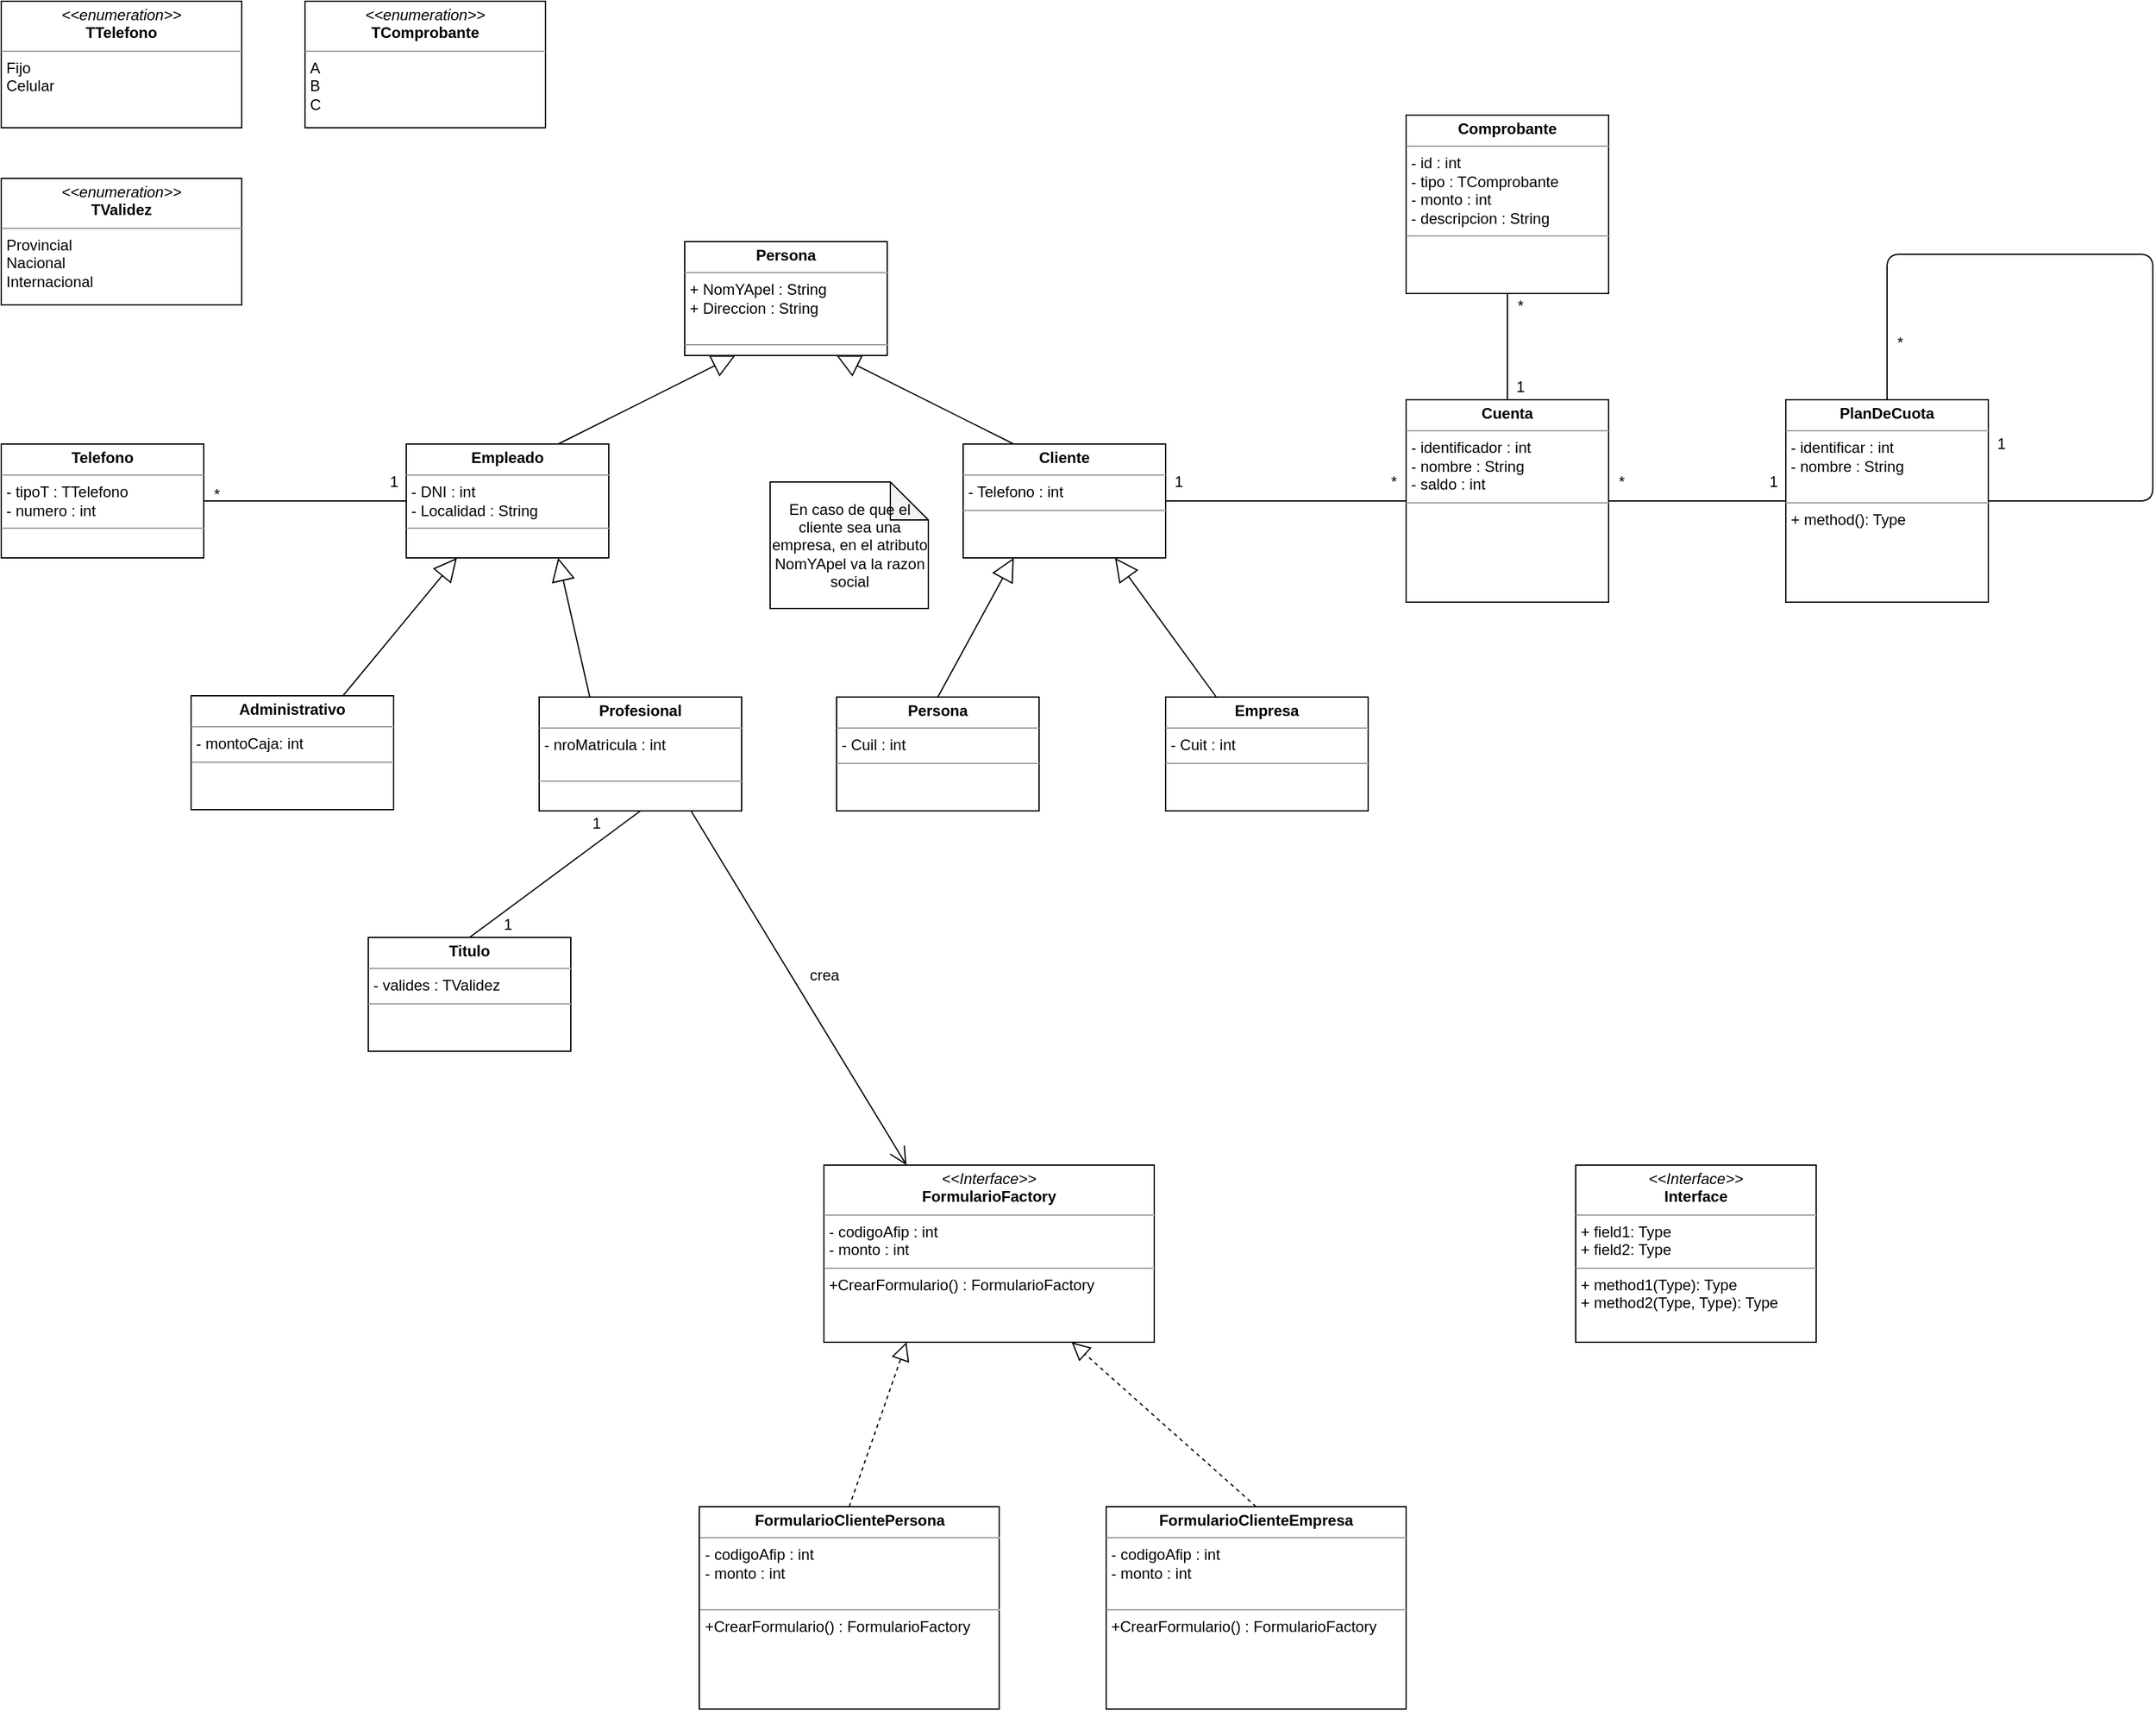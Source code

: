 <mxfile version="14.7.4" type="github">
  <diagram name="Page-1" id="c4acf3e9-155e-7222-9cf6-157b1a14988f">
    <mxGraphModel dx="2790" dy="2544" grid="1" gridSize="10" guides="1" tooltips="1" connect="1" arrows="1" fold="1" page="1" pageScale="1" pageWidth="850" pageHeight="1100" background="none" math="0" shadow="0">
      <root>
        <mxCell id="0" />
        <mxCell id="1" parent="0" />
        <mxCell id="xygB0VnPQsvzj4-QFH4z-1" value="&lt;p style=&quot;margin: 0px ; margin-top: 4px ; text-align: center&quot;&gt;&lt;b&gt;Persona&lt;/b&gt;&lt;/p&gt;&lt;hr size=&quot;1&quot;&gt;&lt;p style=&quot;margin: 0px ; margin-left: 4px&quot;&gt;+ NomYApel : String&lt;/p&gt;&lt;p style=&quot;margin: 0px ; margin-left: 4px&quot;&gt;+ Direccion : String&lt;/p&gt;&lt;p style=&quot;margin: 0px ; margin-left: 4px&quot;&gt;&lt;br&gt;&lt;/p&gt;&lt;hr size=&quot;1&quot;&gt;&lt;p style=&quot;margin: 0px ; margin-left: 4px&quot;&gt;&lt;br&gt;&lt;/p&gt;" style="verticalAlign=top;align=left;overflow=fill;fontSize=12;fontFamily=Helvetica;html=1;" vertex="1" parent="1">
          <mxGeometry x="380" y="40" width="160" height="90" as="geometry" />
        </mxCell>
        <mxCell id="xygB0VnPQsvzj4-QFH4z-4" value="&lt;p style=&quot;margin: 0px ; margin-top: 4px ; text-align: center&quot;&gt;&lt;b&gt;Empleado&lt;/b&gt;&lt;/p&gt;&lt;hr size=&quot;1&quot;&gt;&lt;p style=&quot;margin: 0px ; margin-left: 4px&quot;&gt;- DNI : int&lt;/p&gt;&lt;p style=&quot;margin: 0px ; margin-left: 4px&quot;&gt;- Localidad : String&lt;/p&gt;&lt;hr size=&quot;1&quot;&gt;&lt;p style=&quot;margin: 0px ; margin-left: 4px&quot;&gt;&lt;br&gt;&lt;/p&gt;" style="verticalAlign=top;align=left;overflow=fill;fontSize=12;fontFamily=Helvetica;html=1;" vertex="1" parent="1">
          <mxGeometry x="160" y="200" width="160" height="90" as="geometry" />
        </mxCell>
        <mxCell id="xygB0VnPQsvzj4-QFH4z-5" value="&lt;p style=&quot;margin: 0px ; margin-top: 4px ; text-align: center&quot;&gt;&lt;b&gt;Cliente&lt;/b&gt;&lt;/p&gt;&lt;hr size=&quot;1&quot;&gt;&lt;p style=&quot;margin: 0px ; margin-left: 4px&quot;&gt;- Telefono : int&lt;/p&gt;&lt;hr size=&quot;1&quot;&gt;&lt;p style=&quot;margin: 0px ; margin-left: 4px&quot;&gt;&lt;br&gt;&lt;/p&gt;" style="verticalAlign=top;align=left;overflow=fill;fontSize=12;fontFamily=Helvetica;html=1;" vertex="1" parent="1">
          <mxGeometry x="600" y="200" width="160" height="90" as="geometry" />
        </mxCell>
        <mxCell id="xygB0VnPQsvzj4-QFH4z-6" value="" style="endArrow=block;endSize=16;endFill=0;html=1;entryX=0.75;entryY=1;entryDx=0;entryDy=0;exitX=0.25;exitY=0;exitDx=0;exitDy=0;" edge="1" parent="1" source="xygB0VnPQsvzj4-QFH4z-5" target="xygB0VnPQsvzj4-QFH4z-1">
          <mxGeometry width="160" relative="1" as="geometry">
            <mxPoint x="470" y="390" as="sourcePoint" />
            <mxPoint x="630" y="390" as="targetPoint" />
          </mxGeometry>
        </mxCell>
        <mxCell id="xygB0VnPQsvzj4-QFH4z-8" value="" style="endArrow=block;endSize=16;endFill=0;html=1;entryX=0.25;entryY=1;entryDx=0;entryDy=0;exitX=0.75;exitY=0;exitDx=0;exitDy=0;" edge="1" parent="1" source="xygB0VnPQsvzj4-QFH4z-4" target="xygB0VnPQsvzj4-QFH4z-1">
          <mxGeometry width="160" relative="1" as="geometry">
            <mxPoint x="480" y="400" as="sourcePoint" />
            <mxPoint x="640" y="400" as="targetPoint" />
          </mxGeometry>
        </mxCell>
        <mxCell id="xygB0VnPQsvzj4-QFH4z-9" value="&lt;p style=&quot;margin: 0px ; margin-top: 4px ; text-align: center&quot;&gt;&lt;b&gt;Persona&lt;/b&gt;&lt;/p&gt;&lt;hr size=&quot;1&quot;&gt;&lt;p style=&quot;margin: 0px ; margin-left: 4px&quot;&gt;- Cuil : int&lt;/p&gt;&lt;hr size=&quot;1&quot;&gt;&lt;p style=&quot;margin: 0px ; margin-left: 4px&quot;&gt;&lt;br&gt;&lt;/p&gt;" style="verticalAlign=top;align=left;overflow=fill;fontSize=12;fontFamily=Helvetica;html=1;" vertex="1" parent="1">
          <mxGeometry x="500" y="400" width="160" height="90" as="geometry" />
        </mxCell>
        <mxCell id="xygB0VnPQsvzj4-QFH4z-10" value="&lt;p style=&quot;margin: 0px ; margin-top: 4px ; text-align: center&quot;&gt;&lt;b&gt;Empresa&lt;/b&gt;&lt;/p&gt;&lt;hr size=&quot;1&quot;&gt;&lt;p style=&quot;margin: 0px ; margin-left: 4px&quot;&gt;- Cuit : int&lt;/p&gt;&lt;hr size=&quot;1&quot;&gt;&lt;p style=&quot;margin: 0px ; margin-left: 4px&quot;&gt;&lt;br&gt;&lt;/p&gt;" style="verticalAlign=top;align=left;overflow=fill;fontSize=12;fontFamily=Helvetica;html=1;" vertex="1" parent="1">
          <mxGeometry x="760" y="400" width="160" height="90" as="geometry" />
        </mxCell>
        <mxCell id="xygB0VnPQsvzj4-QFH4z-11" value="" style="endArrow=block;endSize=16;endFill=0;html=1;entryX=0.75;entryY=1;entryDx=0;entryDy=0;exitX=0.25;exitY=0;exitDx=0;exitDy=0;" edge="1" parent="1" source="xygB0VnPQsvzj4-QFH4z-10" target="xygB0VnPQsvzj4-QFH4z-5">
          <mxGeometry width="160" relative="1" as="geometry">
            <mxPoint x="580" y="540" as="sourcePoint" />
            <mxPoint x="740" y="540" as="targetPoint" />
          </mxGeometry>
        </mxCell>
        <mxCell id="xygB0VnPQsvzj4-QFH4z-13" value="" style="endArrow=block;endSize=16;endFill=0;html=1;entryX=0.25;entryY=1;entryDx=0;entryDy=0;exitX=0.5;exitY=0;exitDx=0;exitDy=0;" edge="1" parent="1" source="xygB0VnPQsvzj4-QFH4z-9" target="xygB0VnPQsvzj4-QFH4z-5">
          <mxGeometry width="160" relative="1" as="geometry">
            <mxPoint x="590" y="550" as="sourcePoint" />
            <mxPoint x="750" y="550" as="targetPoint" />
          </mxGeometry>
        </mxCell>
        <mxCell id="xygB0VnPQsvzj4-QFH4z-14" value="En caso de que el cliente sea una empresa, en el atributo NomYApel va la razon social" style="shape=note;whiteSpace=wrap;html=1;backgroundOutline=1;darkOpacity=0.05;" vertex="1" parent="1">
          <mxGeometry x="447.5" y="230" width="125" height="100" as="geometry" />
        </mxCell>
        <mxCell id="xygB0VnPQsvzj4-QFH4z-16" value="&lt;p style=&quot;margin: 0px ; margin-top: 4px ; text-align: center&quot;&gt;&lt;b&gt;Telefono&lt;/b&gt;&lt;/p&gt;&lt;hr size=&quot;1&quot;&gt;&lt;p style=&quot;margin: 0px ; margin-left: 4px&quot;&gt;- tipoT : TTelefono&lt;/p&gt;&lt;p style=&quot;margin: 0px ; margin-left: 4px&quot;&gt;- numero : int&lt;/p&gt;&lt;hr size=&quot;1&quot;&gt;&lt;p style=&quot;margin: 0px ; margin-left: 4px&quot;&gt;&lt;br&gt;&lt;/p&gt;" style="verticalAlign=top;align=left;overflow=fill;fontSize=12;fontFamily=Helvetica;html=1;" vertex="1" parent="1">
          <mxGeometry x="-160" y="200" width="160" height="90" as="geometry" />
        </mxCell>
        <mxCell id="xygB0VnPQsvzj4-QFH4z-17" value="" style="endArrow=none;html=1;entryX=0;entryY=0.5;entryDx=0;entryDy=0;exitX=1;exitY=0.5;exitDx=0;exitDy=0;" edge="1" parent="1" source="xygB0VnPQsvzj4-QFH4z-16" target="xygB0VnPQsvzj4-QFH4z-4">
          <mxGeometry width="50" height="50" relative="1" as="geometry">
            <mxPoint x="160" y="500" as="sourcePoint" />
            <mxPoint x="210" y="450" as="targetPoint" />
          </mxGeometry>
        </mxCell>
        <mxCell id="xygB0VnPQsvzj4-QFH4z-18" value="*" style="text;html=1;align=center;verticalAlign=middle;resizable=0;points=[];autosize=1;strokeColor=none;" vertex="1" parent="1">
          <mxGeometry y="230" width="20" height="20" as="geometry" />
        </mxCell>
        <mxCell id="xygB0VnPQsvzj4-QFH4z-19" value="1" style="text;html=1;align=center;verticalAlign=middle;resizable=0;points=[];autosize=1;strokeColor=none;" vertex="1" parent="1">
          <mxGeometry x="140" y="220" width="20" height="20" as="geometry" />
        </mxCell>
        <mxCell id="xygB0VnPQsvzj4-QFH4z-22" value="&lt;p style=&quot;margin: 0px ; margin-top: 4px ; text-align: center&quot;&gt;&lt;b&gt;Cuenta&lt;/b&gt;&lt;/p&gt;&lt;hr size=&quot;1&quot;&gt;&lt;p style=&quot;margin: 0px ; margin-left: 4px&quot;&gt;- identificador : int&lt;/p&gt;&lt;p style=&quot;margin: 0px ; margin-left: 4px&quot;&gt;- nombre : String&lt;/p&gt;&lt;p style=&quot;margin: 0px ; margin-left: 4px&quot;&gt;- saldo : int&lt;/p&gt;&lt;hr size=&quot;1&quot;&gt;&lt;p style=&quot;margin: 0px ; margin-left: 4px&quot;&gt;&lt;br&gt;&lt;/p&gt;" style="verticalAlign=top;align=left;overflow=fill;fontSize=12;fontFamily=Helvetica;html=1;" vertex="1" parent="1">
          <mxGeometry x="950" y="165" width="160" height="160" as="geometry" />
        </mxCell>
        <mxCell id="xygB0VnPQsvzj4-QFH4z-23" value="&lt;p style=&quot;margin: 0px ; margin-top: 4px ; text-align: center&quot;&gt;&lt;b&gt;PlanDeCuota&lt;/b&gt;&lt;/p&gt;&lt;hr size=&quot;1&quot;&gt;&lt;p style=&quot;margin: 0px ; margin-left: 4px&quot;&gt;- identificar : int&lt;/p&gt;&lt;p style=&quot;margin: 0px ; margin-left: 4px&quot;&gt;- nombre : String&lt;/p&gt;&lt;p style=&quot;margin: 0px ; margin-left: 4px&quot;&gt;&lt;br&gt;&lt;/p&gt;&lt;hr size=&quot;1&quot;&gt;&lt;p style=&quot;margin: 0px ; margin-left: 4px&quot;&gt;+ method(): Type&lt;/p&gt;" style="verticalAlign=top;align=left;overflow=fill;fontSize=12;fontFamily=Helvetica;html=1;" vertex="1" parent="1">
          <mxGeometry x="1250" y="165" width="160" height="160" as="geometry" />
        </mxCell>
        <mxCell id="xygB0VnPQsvzj4-QFH4z-24" value="" style="endArrow=none;html=1;entryX=0;entryY=0.5;entryDx=0;entryDy=0;exitX=1;exitY=0.5;exitDx=0;exitDy=0;" edge="1" parent="1" source="xygB0VnPQsvzj4-QFH4z-22" target="xygB0VnPQsvzj4-QFH4z-23">
          <mxGeometry width="50" height="50" relative="1" as="geometry">
            <mxPoint x="1150" y="400" as="sourcePoint" />
            <mxPoint x="1200" y="350" as="targetPoint" />
          </mxGeometry>
        </mxCell>
        <mxCell id="xygB0VnPQsvzj4-QFH4z-25" value="*" style="text;html=1;align=center;verticalAlign=middle;resizable=0;points=[];autosize=1;strokeColor=none;" vertex="1" parent="1">
          <mxGeometry x="1110" y="220" width="20" height="20" as="geometry" />
        </mxCell>
        <mxCell id="xygB0VnPQsvzj4-QFH4z-26" value="1" style="text;html=1;align=center;verticalAlign=middle;resizable=0;points=[];autosize=1;strokeColor=none;" vertex="1" parent="1">
          <mxGeometry x="1230" y="220" width="20" height="20" as="geometry" />
        </mxCell>
        <mxCell id="xygB0VnPQsvzj4-QFH4z-27" value="" style="endArrow=none;html=1;entryX=1;entryY=0.5;entryDx=0;entryDy=0;exitX=0.5;exitY=0;exitDx=0;exitDy=0;" edge="1" parent="1" source="xygB0VnPQsvzj4-QFH4z-23" target="xygB0VnPQsvzj4-QFH4z-23">
          <mxGeometry width="50" height="50" relative="1" as="geometry">
            <mxPoint x="1280" y="340" as="sourcePoint" />
            <mxPoint x="1330" y="290" as="targetPoint" />
            <Array as="points">
              <mxPoint x="1330" y="50" />
              <mxPoint x="1430" y="50" />
              <mxPoint x="1540" y="50" />
              <mxPoint x="1540" y="130" />
              <mxPoint x="1540" y="210" />
              <mxPoint x="1540" y="245" />
            </Array>
          </mxGeometry>
        </mxCell>
        <mxCell id="xygB0VnPQsvzj4-QFH4z-28" value="*" style="text;html=1;align=center;verticalAlign=middle;resizable=0;points=[];autosize=1;strokeColor=none;" vertex="1" parent="1">
          <mxGeometry x="1330" y="110" width="20" height="20" as="geometry" />
        </mxCell>
        <mxCell id="xygB0VnPQsvzj4-QFH4z-29" value="1" style="text;html=1;align=center;verticalAlign=middle;resizable=0;points=[];autosize=1;strokeColor=none;" vertex="1" parent="1">
          <mxGeometry x="1410" y="190" width="20" height="20" as="geometry" />
        </mxCell>
        <mxCell id="xygB0VnPQsvzj4-QFH4z-30" value="" style="endArrow=none;html=1;exitX=1;exitY=0.5;exitDx=0;exitDy=0;entryX=0;entryY=0.5;entryDx=0;entryDy=0;" edge="1" parent="1" source="xygB0VnPQsvzj4-QFH4z-5" target="xygB0VnPQsvzj4-QFH4z-22">
          <mxGeometry width="50" height="50" relative="1" as="geometry">
            <mxPoint x="980" y="280" as="sourcePoint" />
            <mxPoint x="1030" y="230" as="targetPoint" />
          </mxGeometry>
        </mxCell>
        <mxCell id="xygB0VnPQsvzj4-QFH4z-33" value="&lt;p style=&quot;margin: 0px ; margin-top: 4px ; text-align: center&quot;&gt;&lt;b&gt;Comprobante&lt;/b&gt;&lt;/p&gt;&lt;hr size=&quot;1&quot;&gt;&lt;p style=&quot;margin: 0px ; margin-left: 4px&quot;&gt;- id : int&lt;/p&gt;&lt;p style=&quot;margin: 0px ; margin-left: 4px&quot;&gt;- tipo : TComprobante&lt;/p&gt;&lt;p style=&quot;margin: 0px ; margin-left: 4px&quot;&gt;- monto : int&lt;/p&gt;&lt;p style=&quot;margin: 0px ; margin-left: 4px&quot;&gt;- descripcion : String&lt;/p&gt;&lt;hr size=&quot;1&quot;&gt;&lt;p style=&quot;margin: 0px ; margin-left: 4px&quot;&gt;&lt;br&gt;&lt;/p&gt;" style="verticalAlign=top;align=left;overflow=fill;fontSize=12;fontFamily=Helvetica;html=1;" vertex="1" parent="1">
          <mxGeometry x="950" y="-60" width="160" height="141" as="geometry" />
        </mxCell>
        <mxCell id="xygB0VnPQsvzj4-QFH4z-34" value="" style="endArrow=none;html=1;entryX=0.5;entryY=1;entryDx=0;entryDy=0;exitX=0.5;exitY=0;exitDx=0;exitDy=0;" edge="1" parent="1" source="xygB0VnPQsvzj4-QFH4z-22" target="xygB0VnPQsvzj4-QFH4z-33">
          <mxGeometry width="50" height="50" relative="1" as="geometry">
            <mxPoint x="1100" y="280" as="sourcePoint" />
            <mxPoint x="1150" y="230" as="targetPoint" />
          </mxGeometry>
        </mxCell>
        <mxCell id="xygB0VnPQsvzj4-QFH4z-35" value="1" style="text;html=1;align=center;verticalAlign=middle;resizable=0;points=[];autosize=1;strokeColor=none;" vertex="1" parent="1">
          <mxGeometry x="1030" y="145" width="20" height="20" as="geometry" />
        </mxCell>
        <mxCell id="xygB0VnPQsvzj4-QFH4z-36" value="*" style="text;html=1;align=center;verticalAlign=middle;resizable=0;points=[];autosize=1;strokeColor=none;" vertex="1" parent="1">
          <mxGeometry x="1030" y="81" width="20" height="20" as="geometry" />
        </mxCell>
        <mxCell id="xygB0VnPQsvzj4-QFH4z-37" value="&lt;p style=&quot;margin: 0px ; margin-top: 4px ; text-align: center&quot;&gt;&lt;b&gt;Administrativo&lt;/b&gt;&lt;/p&gt;&lt;hr size=&quot;1&quot;&gt;&lt;p style=&quot;margin: 0px ; margin-left: 4px&quot;&gt;- montoCaja: int&lt;/p&gt;&lt;hr size=&quot;1&quot;&gt;&lt;p style=&quot;margin: 0px ; margin-left: 4px&quot;&gt;&lt;br&gt;&lt;/p&gt;" style="verticalAlign=top;align=left;overflow=fill;fontSize=12;fontFamily=Helvetica;html=1;" vertex="1" parent="1">
          <mxGeometry x="-10" y="399" width="160" height="90" as="geometry" />
        </mxCell>
        <mxCell id="xygB0VnPQsvzj4-QFH4z-38" value="&lt;p style=&quot;margin: 0px ; margin-top: 4px ; text-align: center&quot;&gt;&lt;b&gt;Profesional&lt;/b&gt;&lt;/p&gt;&lt;hr size=&quot;1&quot;&gt;&lt;p style=&quot;margin: 0px ; margin-left: 4px&quot;&gt;- nroMatricula : int&lt;/p&gt;&lt;p style=&quot;margin: 0px ; margin-left: 4px&quot;&gt;&lt;br&gt;&lt;/p&gt;&lt;hr size=&quot;1&quot;&gt;&lt;p style=&quot;margin: 0px ; margin-left: 4px&quot;&gt;&lt;br&gt;&lt;/p&gt;" style="verticalAlign=top;align=left;overflow=fill;fontSize=12;fontFamily=Helvetica;html=1;" vertex="1" parent="1">
          <mxGeometry x="265" y="400" width="160" height="90" as="geometry" />
        </mxCell>
        <mxCell id="xygB0VnPQsvzj4-QFH4z-39" value="&lt;p style=&quot;margin: 0px ; margin-top: 4px ; text-align: center&quot;&gt;&lt;b&gt;Titulo&lt;/b&gt;&lt;/p&gt;&lt;hr size=&quot;1&quot;&gt;&lt;p style=&quot;margin: 0px ; margin-left: 4px&quot;&gt;- valides : TValidez&lt;/p&gt;&lt;hr size=&quot;1&quot;&gt;&lt;p style=&quot;margin: 0px ; margin-left: 4px&quot;&gt;&lt;br&gt;&lt;/p&gt;" style="verticalAlign=top;align=left;overflow=fill;fontSize=12;fontFamily=Helvetica;html=1;" vertex="1" parent="1">
          <mxGeometry x="130" y="590" width="160" height="90" as="geometry" />
        </mxCell>
        <mxCell id="xygB0VnPQsvzj4-QFH4z-40" value="" style="endArrow=block;endSize=16;endFill=0;html=1;entryX=0.25;entryY=1;entryDx=0;entryDy=0;exitX=0.75;exitY=0;exitDx=0;exitDy=0;" edge="1" parent="1" source="xygB0VnPQsvzj4-QFH4z-37" target="xygB0VnPQsvzj4-QFH4z-4">
          <mxGeometry width="160" relative="1" as="geometry">
            <mxPoint x="400" y="630" as="sourcePoint" />
            <mxPoint x="560" y="630" as="targetPoint" />
          </mxGeometry>
        </mxCell>
        <mxCell id="xygB0VnPQsvzj4-QFH4z-41" value="" style="endArrow=block;endSize=16;endFill=0;html=1;entryX=0.75;entryY=1;entryDx=0;entryDy=0;exitX=0.25;exitY=0;exitDx=0;exitDy=0;" edge="1" parent="1" source="xygB0VnPQsvzj4-QFH4z-38" target="xygB0VnPQsvzj4-QFH4z-4">
          <mxGeometry width="160" relative="1" as="geometry">
            <mxPoint x="410" y="640" as="sourcePoint" />
            <mxPoint x="570" y="640" as="targetPoint" />
          </mxGeometry>
        </mxCell>
        <mxCell id="xygB0VnPQsvzj4-QFH4z-43" value="" style="endArrow=none;html=1;exitX=0.5;exitY=0;exitDx=0;exitDy=0;entryX=0.5;entryY=1;entryDx=0;entryDy=0;" edge="1" parent="1" source="xygB0VnPQsvzj4-QFH4z-39" target="xygB0VnPQsvzj4-QFH4z-38">
          <mxGeometry width="50" height="50" relative="1" as="geometry">
            <mxPoint x="400" y="560" as="sourcePoint" />
            <mxPoint x="450" y="510" as="targetPoint" />
          </mxGeometry>
        </mxCell>
        <mxCell id="xygB0VnPQsvzj4-QFH4z-44" value="1" style="text;html=1;align=center;verticalAlign=middle;resizable=0;points=[];autosize=1;strokeColor=none;" vertex="1" parent="1">
          <mxGeometry x="300" y="490" width="20" height="20" as="geometry" />
        </mxCell>
        <mxCell id="xygB0VnPQsvzj4-QFH4z-45" value="1" style="text;html=1;align=center;verticalAlign=middle;resizable=0;points=[];autosize=1;strokeColor=none;" vertex="1" parent="1">
          <mxGeometry x="230" y="570" width="20" height="20" as="geometry" />
        </mxCell>
        <mxCell id="xygB0VnPQsvzj4-QFH4z-48" value="&lt;p style=&quot;margin: 0px ; margin-top: 4px ; text-align: center&quot;&gt;&lt;i&gt;&amp;lt;&amp;lt;enumeration&amp;gt;&amp;gt;&lt;/i&gt;&lt;br&gt;&lt;b&gt;TValidez&lt;/b&gt;&lt;/p&gt;&lt;hr size=&quot;1&quot;&gt;&lt;p style=&quot;margin: 0px ; margin-left: 4px&quot;&gt;Provincial&lt;/p&gt;&lt;p style=&quot;margin: 0px ; margin-left: 4px&quot;&gt;Nacional&lt;/p&gt;&lt;p style=&quot;margin: 0px ; margin-left: 4px&quot;&gt;Internacional&lt;/p&gt;" style="verticalAlign=top;align=left;overflow=fill;fontSize=12;fontFamily=Helvetica;html=1;" vertex="1" parent="1">
          <mxGeometry x="-160" y="-10" width="190" height="100" as="geometry" />
        </mxCell>
        <mxCell id="xygB0VnPQsvzj4-QFH4z-52" value="&lt;p style=&quot;margin: 0px ; margin-top: 4px ; text-align: center&quot;&gt;&lt;i&gt;&amp;lt;&amp;lt;Interface&amp;gt;&amp;gt;&lt;/i&gt;&lt;br&gt;&lt;b&gt;FormularioFactory&lt;/b&gt;&lt;/p&gt;&lt;hr size=&quot;1&quot;&gt;&lt;p style=&quot;margin: 0px ; margin-left: 4px&quot;&gt;- codigoAfip : int&lt;/p&gt;&lt;p style=&quot;margin: 0px ; margin-left: 4px&quot;&gt;- monto : int&lt;/p&gt;&lt;hr size=&quot;1&quot;&gt;&lt;p style=&quot;margin: 0px ; margin-left: 4px&quot;&gt;+CrearFormulario() : FormularioFactory&lt;/p&gt;" style="verticalAlign=top;align=left;overflow=fill;fontSize=12;fontFamily=Helvetica;html=1;" vertex="1" parent="1">
          <mxGeometry x="490" y="770" width="261" height="140" as="geometry" />
        </mxCell>
        <mxCell id="xygB0VnPQsvzj4-QFH4z-53" value="&lt;p style=&quot;margin: 0px ; margin-top: 4px ; text-align: center&quot;&gt;&lt;b&gt;FormularioClientePersona&lt;/b&gt;&lt;/p&gt;&lt;hr size=&quot;1&quot;&gt;&lt;p style=&quot;margin: 0px 0px 0px 4px&quot;&gt;- codigoAfip : int&lt;/p&gt;&lt;p style=&quot;margin: 0px 0px 0px 4px&quot;&gt;- monto : int&lt;/p&gt;&lt;div&gt;&lt;br&gt;&lt;/div&gt;&lt;hr size=&quot;1&quot;&gt;&lt;p style=&quot;margin: 0px ; margin-left: 4px&quot;&gt;+CrearFormulario() : FormularioFactory&lt;br&gt;&lt;/p&gt;" style="verticalAlign=top;align=left;overflow=fill;fontSize=12;fontFamily=Helvetica;html=1;" vertex="1" parent="1">
          <mxGeometry x="391.5" y="1040" width="237" height="160" as="geometry" />
        </mxCell>
        <mxCell id="xygB0VnPQsvzj4-QFH4z-55" value="&lt;p style=&quot;margin: 0px ; margin-top: 4px ; text-align: center&quot;&gt;&lt;b&gt;FormularioClienteEmpresa&lt;/b&gt;&lt;/p&gt;&lt;hr size=&quot;1&quot;&gt;&lt;p style=&quot;margin: 0px 0px 0px 4px&quot;&gt;- codigoAfip : int&lt;/p&gt;&lt;p style=&quot;margin: 0px 0px 0px 4px&quot;&gt;- monto : int&lt;/p&gt;&lt;div&gt;&lt;br&gt;&lt;/div&gt;&lt;hr size=&quot;1&quot;&gt;&lt;p style=&quot;margin: 0px ; margin-left: 4px&quot;&gt;+CrearFormulario() : FormularioFactory&lt;br&gt;&lt;/p&gt;" style="verticalAlign=top;align=left;overflow=fill;fontSize=12;fontFamily=Helvetica;html=1;" vertex="1" parent="1">
          <mxGeometry x="713" y="1040" width="237" height="160" as="geometry" />
        </mxCell>
        <mxCell id="xygB0VnPQsvzj4-QFH4z-56" value="" style="endArrow=block;dashed=1;endFill=0;endSize=12;html=1;entryX=0.75;entryY=1;entryDx=0;entryDy=0;exitX=0.5;exitY=0;exitDx=0;exitDy=0;" edge="1" parent="1" source="xygB0VnPQsvzj4-QFH4z-55" target="xygB0VnPQsvzj4-QFH4z-52">
          <mxGeometry width="160" relative="1" as="geometry">
            <mxPoint x="730" y="940" as="sourcePoint" />
            <mxPoint x="890" y="940" as="targetPoint" />
          </mxGeometry>
        </mxCell>
        <mxCell id="xygB0VnPQsvzj4-QFH4z-57" value="" style="endArrow=block;dashed=1;endFill=0;endSize=12;html=1;entryX=0.25;entryY=1;entryDx=0;entryDy=0;exitX=0.5;exitY=0;exitDx=0;exitDy=0;" edge="1" parent="1" source="xygB0VnPQsvzj4-QFH4z-53" target="xygB0VnPQsvzj4-QFH4z-52">
          <mxGeometry width="160" relative="1" as="geometry">
            <mxPoint x="740" y="950" as="sourcePoint" />
            <mxPoint x="900" y="950" as="targetPoint" />
          </mxGeometry>
        </mxCell>
        <mxCell id="xygB0VnPQsvzj4-QFH4z-58" value="" style="endArrow=open;endFill=1;endSize=12;html=1;exitX=0.75;exitY=1;exitDx=0;exitDy=0;entryX=0.25;entryY=0;entryDx=0;entryDy=0;" edge="1" parent="1" source="xygB0VnPQsvzj4-QFH4z-38" target="xygB0VnPQsvzj4-QFH4z-52">
          <mxGeometry width="160" relative="1" as="geometry">
            <mxPoint x="650" y="780" as="sourcePoint" />
            <mxPoint x="810" y="780" as="targetPoint" />
          </mxGeometry>
        </mxCell>
        <mxCell id="xygB0VnPQsvzj4-QFH4z-59" value="crea" style="text;html=1;align=center;verticalAlign=middle;resizable=0;points=[];autosize=1;strokeColor=none;" vertex="1" parent="1">
          <mxGeometry x="470" y="610" width="40" height="20" as="geometry" />
        </mxCell>
        <mxCell id="xygB0VnPQsvzj4-QFH4z-62" value="&lt;p style=&quot;margin: 0px ; margin-top: 4px ; text-align: center&quot;&gt;&lt;i&gt;&amp;lt;&amp;lt;enumeration&amp;gt;&amp;gt;&lt;/i&gt;&lt;br&gt;&lt;b&gt;TComprobante&lt;/b&gt;&lt;/p&gt;&lt;hr size=&quot;1&quot;&gt;&lt;p style=&quot;margin: 0px ; margin-left: 4px&quot;&gt;A&lt;/p&gt;&lt;p style=&quot;margin: 0px ; margin-left: 4px&quot;&gt;B&lt;/p&gt;&lt;p style=&quot;margin: 0px ; margin-left: 4px&quot;&gt;C&lt;/p&gt;" style="verticalAlign=top;align=left;overflow=fill;fontSize=12;fontFamily=Helvetica;html=1;" vertex="1" parent="1">
          <mxGeometry x="80" y="-150" width="190" height="100" as="geometry" />
        </mxCell>
        <mxCell id="xygB0VnPQsvzj4-QFH4z-63" value="&lt;p style=&quot;margin: 0px ; margin-top: 4px ; text-align: center&quot;&gt;&lt;i&gt;&amp;lt;&amp;lt;enumeration&amp;gt;&amp;gt;&lt;/i&gt;&lt;br&gt;&lt;b&gt;TTelefono&lt;/b&gt;&lt;/p&gt;&lt;hr size=&quot;1&quot;&gt;&lt;p style=&quot;margin: 0px ; margin-left: 4px&quot;&gt;Fijo&lt;/p&gt;&lt;p style=&quot;margin: 0px ; margin-left: 4px&quot;&gt;Celular&lt;/p&gt;" style="verticalAlign=top;align=left;overflow=fill;fontSize=12;fontFamily=Helvetica;html=1;" vertex="1" parent="1">
          <mxGeometry x="-160" y="-150" width="190" height="100" as="geometry" />
        </mxCell>
        <mxCell id="xygB0VnPQsvzj4-QFH4z-64" value="1" style="text;html=1;align=center;verticalAlign=middle;resizable=0;points=[];autosize=1;strokeColor=none;" vertex="1" parent="1">
          <mxGeometry x="760" y="220" width="20" height="20" as="geometry" />
        </mxCell>
        <mxCell id="xygB0VnPQsvzj4-QFH4z-65" value="*" style="text;html=1;align=center;verticalAlign=middle;resizable=0;points=[];autosize=1;strokeColor=none;" vertex="1" parent="1">
          <mxGeometry x="930" y="220" width="20" height="20" as="geometry" />
        </mxCell>
        <mxCell id="xygB0VnPQsvzj4-QFH4z-68" value="&lt;p style=&quot;margin:0px;margin-top:4px;text-align:center;&quot;&gt;&lt;i&gt;&amp;lt;&amp;lt;Interface&amp;gt;&amp;gt;&lt;/i&gt;&lt;br/&gt;&lt;b&gt;Interface&lt;/b&gt;&lt;/p&gt;&lt;hr size=&quot;1&quot;/&gt;&lt;p style=&quot;margin:0px;margin-left:4px;&quot;&gt;+ field1: Type&lt;br/&gt;+ field2: Type&lt;/p&gt;&lt;hr size=&quot;1&quot;/&gt;&lt;p style=&quot;margin:0px;margin-left:4px;&quot;&gt;+ method1(Type): Type&lt;br/&gt;+ method2(Type, Type): Type&lt;/p&gt;" style="verticalAlign=top;align=left;overflow=fill;fontSize=12;fontFamily=Helvetica;html=1;" vertex="1" parent="1">
          <mxGeometry x="1084" y="770" width="190" height="140" as="geometry" />
        </mxCell>
      </root>
    </mxGraphModel>
  </diagram>
</mxfile>

